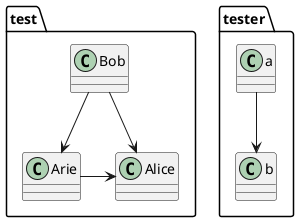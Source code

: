 @startuml
package test {
	Bob-down->Alice
	Bob->Arie
	Arie->Alice
}
package tester {
	a-down->b
}
@enduml